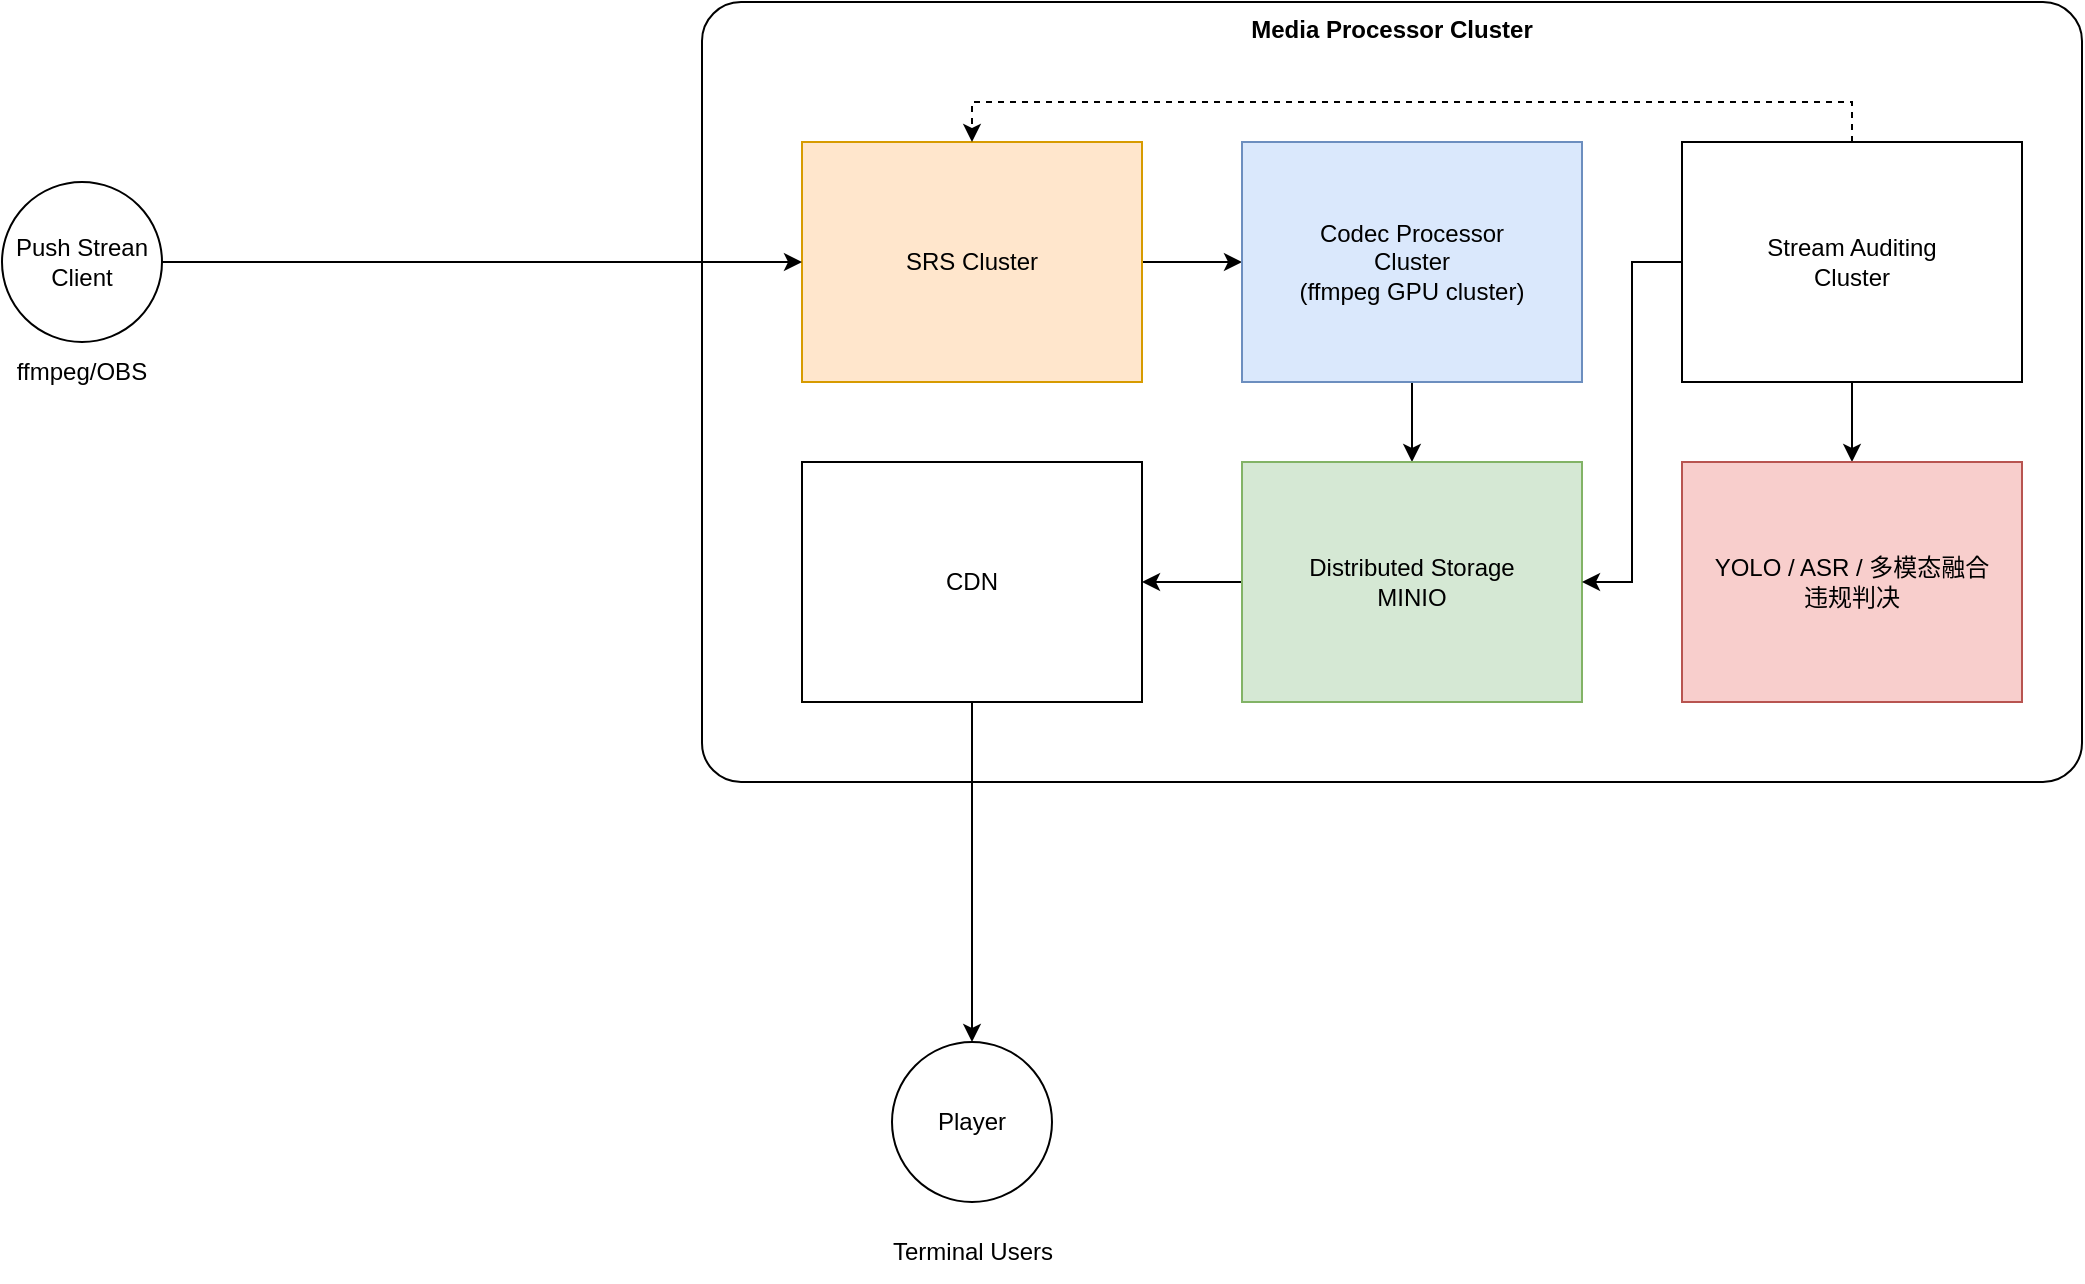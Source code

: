 <mxfile version="28.1.1">
  <diagram name="Page-1" id="bSFZUdOF6E84jAVo828M">
    <mxGraphModel dx="2159" dy="720" grid="1" gridSize="10" guides="1" tooltips="1" connect="1" arrows="1" fold="1" page="1" pageScale="1" pageWidth="850" pageHeight="1100" math="0" shadow="0">
      <root>
        <mxCell id="0" />
        <mxCell id="1" parent="0" />
        <mxCell id="A502C23WNemQoPgt_eVU-1" value="Media Processor Cluster" style="rounded=1;whiteSpace=wrap;html=1;verticalAlign=top;arcSize=5;fontStyle=1" vertex="1" parent="1">
          <mxGeometry x="210" y="100" width="690" height="390" as="geometry" />
        </mxCell>
        <mxCell id="A502C23WNemQoPgt_eVU-8" style="edgeStyle=orthogonalEdgeStyle;rounded=0;orthogonalLoop=1;jettySize=auto;html=1;entryX=0;entryY=0.5;entryDx=0;entryDy=0;" edge="1" parent="1" source="A502C23WNemQoPgt_eVU-3" target="A502C23WNemQoPgt_eVU-4">
          <mxGeometry relative="1" as="geometry" />
        </mxCell>
        <mxCell id="A502C23WNemQoPgt_eVU-3" value="SRS Cluster" style="rounded=0;whiteSpace=wrap;html=1;fillColor=#ffe6cc;strokeColor=#d79b00;" vertex="1" parent="1">
          <mxGeometry x="260" y="170" width="170" height="120" as="geometry" />
        </mxCell>
        <mxCell id="A502C23WNemQoPgt_eVU-10" style="edgeStyle=orthogonalEdgeStyle;rounded=0;orthogonalLoop=1;jettySize=auto;html=1;entryX=0.5;entryY=0;entryDx=0;entryDy=0;" edge="1" parent="1" source="A502C23WNemQoPgt_eVU-4" target="A502C23WNemQoPgt_eVU-9">
          <mxGeometry relative="1" as="geometry" />
        </mxCell>
        <mxCell id="A502C23WNemQoPgt_eVU-4" value="Codec Processor&lt;br&gt;Cluster&lt;br&gt;(ffmpeg GPU cluster)" style="rounded=0;whiteSpace=wrap;html=1;fillColor=#dae8fc;strokeColor=#6c8ebf;" vertex="1" parent="1">
          <mxGeometry x="480" y="170" width="170" height="120" as="geometry" />
        </mxCell>
        <mxCell id="A502C23WNemQoPgt_eVU-7" style="edgeStyle=orthogonalEdgeStyle;rounded=0;orthogonalLoop=1;jettySize=auto;html=1;entryX=0;entryY=0.5;entryDx=0;entryDy=0;" edge="1" parent="1" source="A502C23WNemQoPgt_eVU-5" target="A502C23WNemQoPgt_eVU-3">
          <mxGeometry relative="1" as="geometry" />
        </mxCell>
        <mxCell id="A502C23WNemQoPgt_eVU-5" value="Push Strean&lt;br&gt;Client" style="ellipse;whiteSpace=wrap;html=1;aspect=fixed;" vertex="1" parent="1">
          <mxGeometry x="-140" y="190" width="80" height="80" as="geometry" />
        </mxCell>
        <mxCell id="A502C23WNemQoPgt_eVU-6" value="ffmpeg/OBS" style="text;html=1;align=center;verticalAlign=middle;whiteSpace=wrap;rounded=0;" vertex="1" parent="1">
          <mxGeometry x="-130" y="270" width="60" height="30" as="geometry" />
        </mxCell>
        <mxCell id="A502C23WNemQoPgt_eVU-12" style="edgeStyle=orthogonalEdgeStyle;rounded=0;orthogonalLoop=1;jettySize=auto;html=1;" edge="1" parent="1" source="A502C23WNemQoPgt_eVU-9" target="A502C23WNemQoPgt_eVU-11">
          <mxGeometry relative="1" as="geometry" />
        </mxCell>
        <mxCell id="A502C23WNemQoPgt_eVU-9" value="Distributed Storage&lt;br&gt;MINIO" style="rounded=0;whiteSpace=wrap;html=1;fillColor=#d5e8d4;strokeColor=#82b366;" vertex="1" parent="1">
          <mxGeometry x="480" y="330" width="170" height="120" as="geometry" />
        </mxCell>
        <mxCell id="A502C23WNemQoPgt_eVU-18" style="edgeStyle=orthogonalEdgeStyle;rounded=0;orthogonalLoop=1;jettySize=auto;html=1;entryX=0.5;entryY=0;entryDx=0;entryDy=0;" edge="1" parent="1" source="A502C23WNemQoPgt_eVU-11" target="A502C23WNemQoPgt_eVU-16">
          <mxGeometry relative="1" as="geometry" />
        </mxCell>
        <mxCell id="A502C23WNemQoPgt_eVU-11" value="CDN" style="rounded=0;whiteSpace=wrap;html=1;" vertex="1" parent="1">
          <mxGeometry x="260" y="330" width="170" height="120" as="geometry" />
        </mxCell>
        <mxCell id="A502C23WNemQoPgt_eVU-14" style="edgeStyle=orthogonalEdgeStyle;rounded=0;orthogonalLoop=1;jettySize=auto;html=1;entryX=1;entryY=0.5;entryDx=0;entryDy=0;" edge="1" parent="1" source="A502C23WNemQoPgt_eVU-13" target="A502C23WNemQoPgt_eVU-9">
          <mxGeometry relative="1" as="geometry" />
        </mxCell>
        <mxCell id="A502C23WNemQoPgt_eVU-15" style="edgeStyle=orthogonalEdgeStyle;rounded=0;orthogonalLoop=1;jettySize=auto;html=1;entryX=0.5;entryY=0;entryDx=0;entryDy=0;dashed=1;" edge="1" parent="1" source="A502C23WNemQoPgt_eVU-13" target="A502C23WNemQoPgt_eVU-3">
          <mxGeometry relative="1" as="geometry">
            <Array as="points">
              <mxPoint x="785" y="150" />
              <mxPoint x="345" y="150" />
            </Array>
          </mxGeometry>
        </mxCell>
        <mxCell id="A502C23WNemQoPgt_eVU-20" style="edgeStyle=orthogonalEdgeStyle;rounded=0;orthogonalLoop=1;jettySize=auto;html=1;entryX=0.5;entryY=0;entryDx=0;entryDy=0;" edge="1" parent="1" source="A502C23WNemQoPgt_eVU-13" target="A502C23WNemQoPgt_eVU-19">
          <mxGeometry relative="1" as="geometry" />
        </mxCell>
        <mxCell id="A502C23WNemQoPgt_eVU-13" value="Stream Auditing&lt;br&gt;Cluster" style="rounded=0;whiteSpace=wrap;html=1;" vertex="1" parent="1">
          <mxGeometry x="700" y="170" width="170" height="120" as="geometry" />
        </mxCell>
        <mxCell id="A502C23WNemQoPgt_eVU-16" value="Player" style="ellipse;whiteSpace=wrap;html=1;aspect=fixed;" vertex="1" parent="1">
          <mxGeometry x="305" y="620" width="80" height="80" as="geometry" />
        </mxCell>
        <mxCell id="A502C23WNemQoPgt_eVU-17" value="Terminal Users" style="text;html=1;align=center;verticalAlign=middle;whiteSpace=wrap;rounded=0;" vertex="1" parent="1">
          <mxGeometry x="302.5" y="710" width="85" height="30" as="geometry" />
        </mxCell>
        <mxCell id="A502C23WNemQoPgt_eVU-19" value="YOLO / ASR / 多模态融合&lt;br&gt;违规判决" style="rounded=0;whiteSpace=wrap;html=1;fillColor=#f8cecc;strokeColor=#b85450;" vertex="1" parent="1">
          <mxGeometry x="700" y="330" width="170" height="120" as="geometry" />
        </mxCell>
      </root>
    </mxGraphModel>
  </diagram>
</mxfile>
